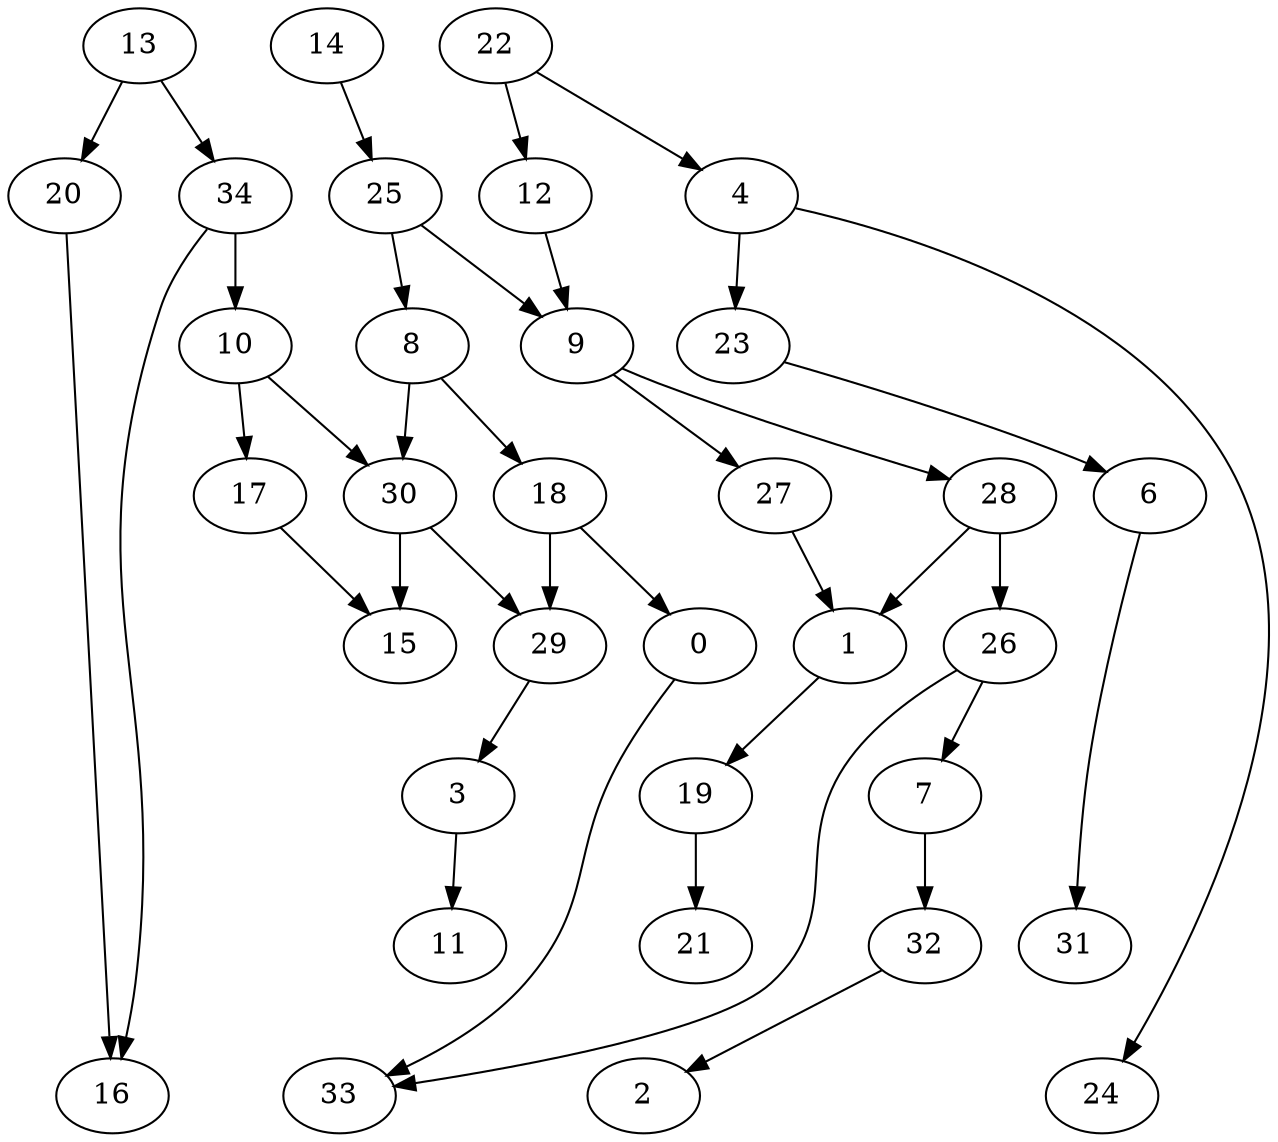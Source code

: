 digraph G {
    0;
    33;
    1;
    19;
    21;
    3;
    11;
    4;
    23;
    24;
    6;
    31;
    13;
    20;
    34;
    16;
    10;
    14;
    25;
    8;
    9;
    22;
    12;
    7;
    32;
    2;
    18;
    30;
    29;
    15;
    27;
    28;
    26;
    17;
    0 -> 33 [weight=0];
    1 -> 19 [weight=0];
    19 -> 21 [weight=0];
    3 -> 11 [weight=0];
    4 -> 23 [weight=0];
    4 -> 24 [weight=0];
    23 -> 6 [weight=0];
    6 -> 31 [weight=0];
    13 -> 20 [weight=0];
    13 -> 34 [weight=0];
    20 -> 16 [weight=0];
    34 -> 10 [weight=2];
    34 -> 16 [weight=0];
    10 -> 30 [weight=0];
    10 -> 17 [weight=0];
    14 -> 25 [weight=0];
    25 -> 8 [weight=0];
    25 -> 9 [weight=0];
    8 -> 18 [weight=1];
    8 -> 30 [weight=1];
    9 -> 27 [weight=0];
    9 -> 28 [weight=0];
    22 -> 4 [weight=0];
    22 -> 12 [weight=0];
    12 -> 9 [weight=0];
    7 -> 32 [weight=0];
    32 -> 2 [weight=0];
    18 -> 0 [weight=0];
    18 -> 29 [weight=0];
    30 -> 15 [weight=2];
    30 -> 29 [weight=0];
    29 -> 3 [weight=0];
    27 -> 1 [weight=0];
    28 -> 1 [weight=0];
    28 -> 26 [weight=1];
    26 -> 33 [weight=0];
    26 -> 7 [weight=0];
    17 -> 15 [weight=0];
}
